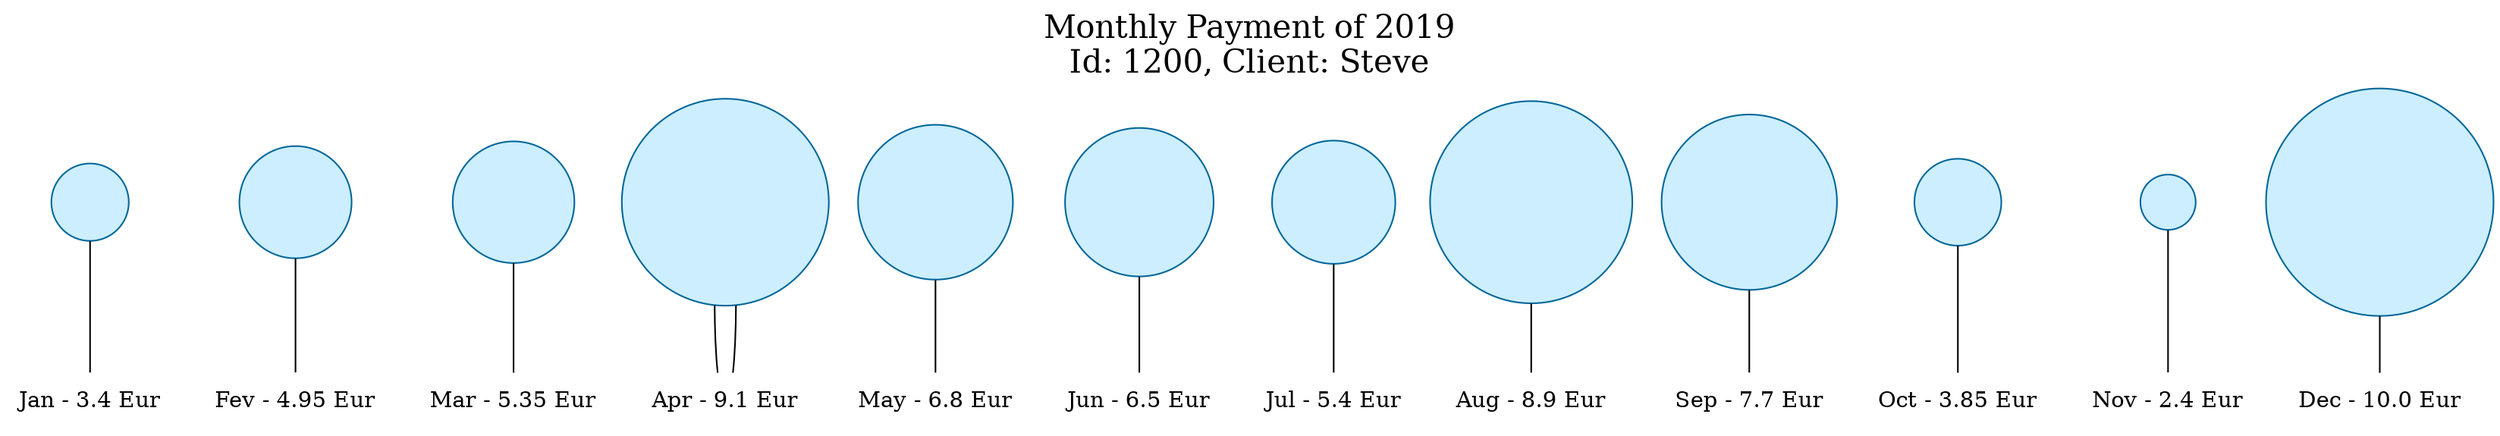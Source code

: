 Digraph {
  labelloc="t";
  node[shape=plaintext];
  edge[arrowhead=none];
  graph[fontsize=20, label="Monthly Payment of 2019\nId: 1200, Client: Steve"];
  1[shape=circle, label="", style=filled, color="#006699", fillcolor="#cceeff", fixedsize=true, width=0.68, height=0.68];
  1 -> "Jan - 3.4 Eur";
  2[shape=circle, label="", style=filled, color="#006699", fillcolor="#cceeff", fixedsize=true, width=0.98999995, height=0.98999995];
  2 -> "Fev - 4.95 Eur";
  3[shape=circle, label="", style=filled, color="#006699", fillcolor="#cceeff", fixedsize=true, width=1.07, height=1.07];
  3 -> "Mar - 5.35 Eur";
  4[shape=circle, label="", style=filled, color="#006699", fillcolor="#cceeff", fixedsize=true, width=1.82, height=1.82];
  4 -> "Apr - 9.1 Eur";
  4[shape=circle, label="", style=filled, color="#006699", fillcolor="#cceeff", fixedsize=true, width=1.82, height=1.82];
  4 -> "Apr - 9.1 Eur";
  5[shape=circle, label="", style=filled, color="#006699", fillcolor="#cceeff", fixedsize=true, width=1.36, height=1.36];
  5 -> "May - 6.8 Eur";
  6[shape=circle, label="", style=filled, color="#006699", fillcolor="#cceeff", fixedsize=true, width=1.3000001, height=1.3000001];
  6 -> "Jun - 6.5 Eur";
  7[shape=circle, label="", style=filled, color="#006699", fillcolor="#cceeff", fixedsize=true, width=1.08, height=1.08];
  7 -> "Jul - 5.4 Eur";
  8[shape=circle, label="", style=filled, color="#006699", fillcolor="#cceeff", fixedsize=true, width=1.78, height=1.78];
  8 -> "Aug - 8.9 Eur";
  9[shape=circle, label="", style=filled, color="#006699", fillcolor="#cceeff", fixedsize=true, width=1.54, height=1.54];
  9 -> "Sep - 7.7 Eur";
  10[shape=circle, label="", style=filled, color="#006699", fillcolor="#cceeff", fixedsize=true, width=0.77, height=0.77];
  10 -> "Oct - 3.85 Eur";
  11[shape=circle, label="", style=filled, color="#006699", fillcolor="#cceeff", fixedsize=true, width=0.48000002, height=0.48000002];
  11 -> "Nov - 2.4 Eur";
  12[shape=circle, label="", style=filled, color="#006699", fillcolor="#cceeff", fixedsize=true, width=2.0, height=2.0];
  12 -> "Dec - 10.0 Eur";
}